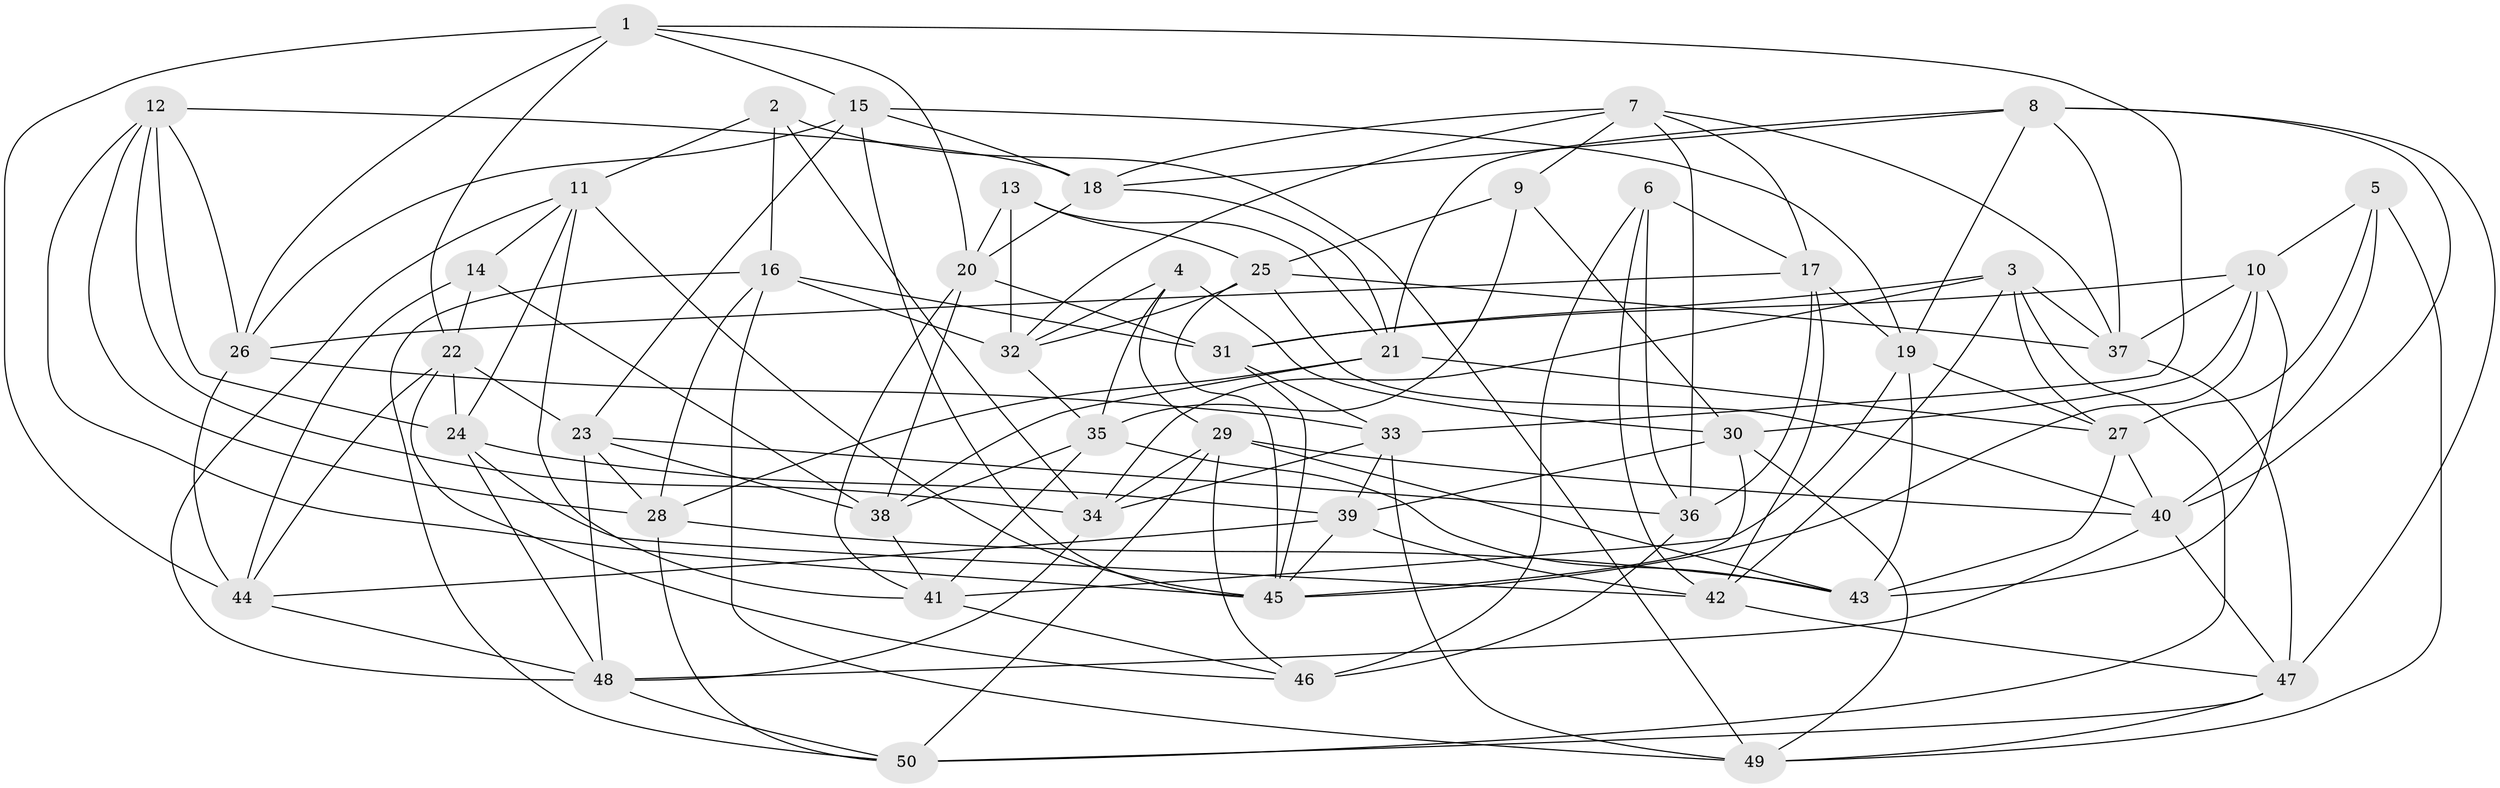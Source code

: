 // original degree distribution, {4: 1.0}
// Generated by graph-tools (version 1.1) at 2025/48/03/06/25 01:48:58]
// undirected, 50 vertices, 144 edges
graph export_dot {
graph [start="1"]
  node [color=gray90,style=filled];
  1;
  2;
  3;
  4;
  5;
  6;
  7;
  8;
  9;
  10;
  11;
  12;
  13;
  14;
  15;
  16;
  17;
  18;
  19;
  20;
  21;
  22;
  23;
  24;
  25;
  26;
  27;
  28;
  29;
  30;
  31;
  32;
  33;
  34;
  35;
  36;
  37;
  38;
  39;
  40;
  41;
  42;
  43;
  44;
  45;
  46;
  47;
  48;
  49;
  50;
  1 -- 15 [weight=1.0];
  1 -- 20 [weight=1.0];
  1 -- 22 [weight=1.0];
  1 -- 26 [weight=1.0];
  1 -- 33 [weight=1.0];
  1 -- 44 [weight=1.0];
  2 -- 11 [weight=1.0];
  2 -- 16 [weight=1.0];
  2 -- 34 [weight=1.0];
  2 -- 49 [weight=1.0];
  3 -- 27 [weight=1.0];
  3 -- 31 [weight=1.0];
  3 -- 34 [weight=1.0];
  3 -- 37 [weight=1.0];
  3 -- 42 [weight=1.0];
  3 -- 50 [weight=1.0];
  4 -- 29 [weight=1.0];
  4 -- 30 [weight=1.0];
  4 -- 32 [weight=1.0];
  4 -- 35 [weight=1.0];
  5 -- 10 [weight=1.0];
  5 -- 27 [weight=1.0];
  5 -- 40 [weight=1.0];
  5 -- 49 [weight=1.0];
  6 -- 17 [weight=1.0];
  6 -- 36 [weight=1.0];
  6 -- 42 [weight=1.0];
  6 -- 46 [weight=1.0];
  7 -- 9 [weight=1.0];
  7 -- 17 [weight=1.0];
  7 -- 18 [weight=1.0];
  7 -- 32 [weight=1.0];
  7 -- 36 [weight=1.0];
  7 -- 37 [weight=1.0];
  8 -- 18 [weight=1.0];
  8 -- 19 [weight=1.0];
  8 -- 21 [weight=1.0];
  8 -- 37 [weight=1.0];
  8 -- 40 [weight=1.0];
  8 -- 47 [weight=1.0];
  9 -- 25 [weight=1.0];
  9 -- 30 [weight=1.0];
  9 -- 35 [weight=1.0];
  10 -- 30 [weight=1.0];
  10 -- 31 [weight=1.0];
  10 -- 37 [weight=1.0];
  10 -- 43 [weight=1.0];
  10 -- 45 [weight=1.0];
  11 -- 14 [weight=1.0];
  11 -- 24 [weight=1.0];
  11 -- 41 [weight=1.0];
  11 -- 45 [weight=1.0];
  11 -- 48 [weight=1.0];
  12 -- 18 [weight=1.0];
  12 -- 24 [weight=1.0];
  12 -- 26 [weight=1.0];
  12 -- 28 [weight=1.0];
  12 -- 34 [weight=1.0];
  12 -- 45 [weight=1.0];
  13 -- 20 [weight=1.0];
  13 -- 21 [weight=1.0];
  13 -- 25 [weight=1.0];
  13 -- 32 [weight=1.0];
  14 -- 22 [weight=1.0];
  14 -- 38 [weight=1.0];
  14 -- 44 [weight=1.0];
  15 -- 18 [weight=1.0];
  15 -- 19 [weight=1.0];
  15 -- 23 [weight=1.0];
  15 -- 26 [weight=1.0];
  15 -- 45 [weight=1.0];
  16 -- 28 [weight=1.0];
  16 -- 31 [weight=1.0];
  16 -- 32 [weight=1.0];
  16 -- 49 [weight=1.0];
  16 -- 50 [weight=1.0];
  17 -- 19 [weight=1.0];
  17 -- 26 [weight=1.0];
  17 -- 36 [weight=1.0];
  17 -- 42 [weight=1.0];
  18 -- 20 [weight=1.0];
  18 -- 21 [weight=1.0];
  19 -- 27 [weight=1.0];
  19 -- 41 [weight=1.0];
  19 -- 43 [weight=1.0];
  20 -- 31 [weight=1.0];
  20 -- 38 [weight=1.0];
  20 -- 41 [weight=1.0];
  21 -- 27 [weight=1.0];
  21 -- 28 [weight=1.0];
  21 -- 38 [weight=1.0];
  22 -- 23 [weight=1.0];
  22 -- 24 [weight=1.0];
  22 -- 44 [weight=1.0];
  22 -- 46 [weight=1.0];
  23 -- 28 [weight=1.0];
  23 -- 36 [weight=1.0];
  23 -- 38 [weight=1.0];
  23 -- 48 [weight=1.0];
  24 -- 39 [weight=1.0];
  24 -- 42 [weight=1.0];
  24 -- 48 [weight=1.0];
  25 -- 32 [weight=1.0];
  25 -- 37 [weight=1.0];
  25 -- 40 [weight=1.0];
  25 -- 45 [weight=1.0];
  26 -- 33 [weight=1.0];
  26 -- 44 [weight=1.0];
  27 -- 40 [weight=1.0];
  27 -- 43 [weight=1.0];
  28 -- 43 [weight=1.0];
  28 -- 50 [weight=1.0];
  29 -- 34 [weight=1.0];
  29 -- 40 [weight=1.0];
  29 -- 43 [weight=1.0];
  29 -- 46 [weight=1.0];
  29 -- 50 [weight=1.0];
  30 -- 39 [weight=1.0];
  30 -- 45 [weight=1.0];
  30 -- 49 [weight=1.0];
  31 -- 33 [weight=1.0];
  31 -- 45 [weight=1.0];
  32 -- 35 [weight=1.0];
  33 -- 34 [weight=1.0];
  33 -- 39 [weight=1.0];
  33 -- 49 [weight=1.0];
  34 -- 48 [weight=1.0];
  35 -- 38 [weight=1.0];
  35 -- 41 [weight=1.0];
  35 -- 43 [weight=1.0];
  36 -- 46 [weight=2.0];
  37 -- 47 [weight=1.0];
  38 -- 41 [weight=1.0];
  39 -- 42 [weight=1.0];
  39 -- 44 [weight=1.0];
  39 -- 45 [weight=1.0];
  40 -- 47 [weight=1.0];
  40 -- 48 [weight=2.0];
  41 -- 46 [weight=1.0];
  42 -- 47 [weight=1.0];
  44 -- 48 [weight=1.0];
  47 -- 49 [weight=1.0];
  47 -- 50 [weight=1.0];
  48 -- 50 [weight=1.0];
}
